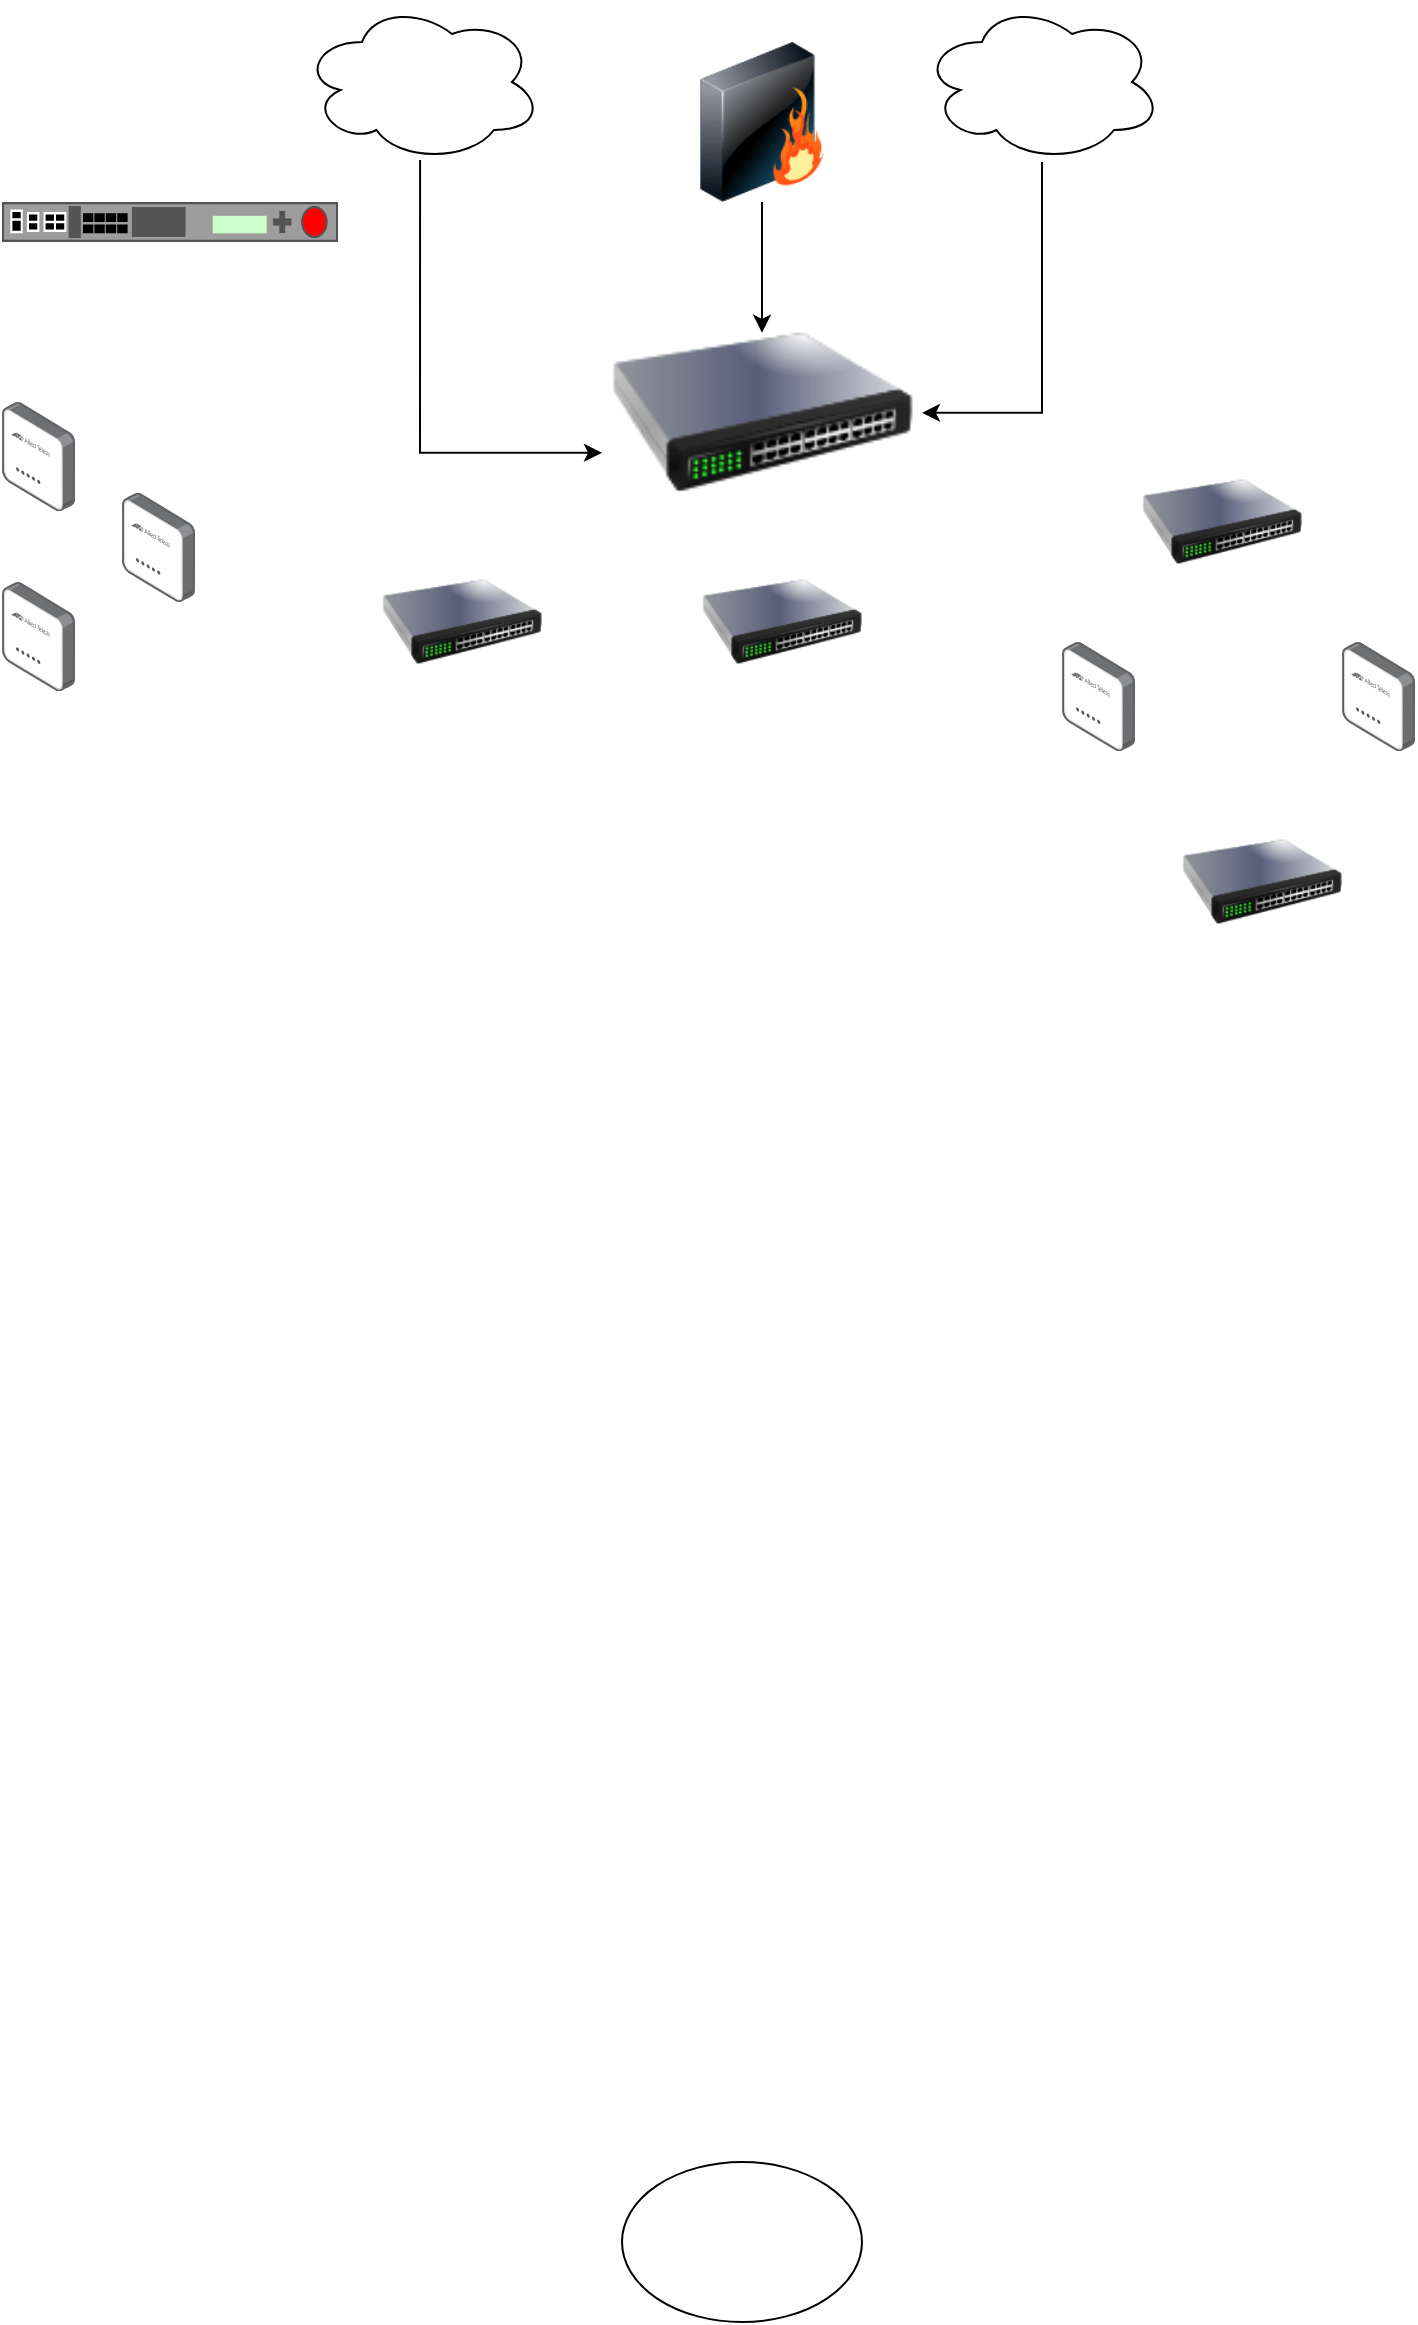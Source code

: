 <mxfile version="21.6.5" type="github">
  <diagram name="Página-1" id="N-Zo2V3EzzFGjjVJyWFQ">
    <mxGraphModel dx="880" dy="1653" grid="1" gridSize="10" guides="1" tooltips="1" connect="1" arrows="1" fold="1" page="1" pageScale="1" pageWidth="827" pageHeight="1169" math="0" shadow="0">
      <root>
        <mxCell id="0" />
        <mxCell id="1" parent="0" />
        <mxCell id="9dS-kEElkRCGM_xAuZ_m-1" value="" style="ellipse;whiteSpace=wrap;html=1;" parent="1" vertex="1">
          <mxGeometry x="350" y="610" width="120" height="80" as="geometry" />
        </mxCell>
        <mxCell id="oj2yIIpGTBHHqwQvLMFz-24" style="edgeStyle=orthogonalEdgeStyle;rounded=0;orthogonalLoop=1;jettySize=auto;html=1;entryX=0;entryY=0.75;entryDx=0;entryDy=0;exitX=0.492;exitY=0.988;exitDx=0;exitDy=0;exitPerimeter=0;" parent="1" source="oj2yIIpGTBHHqwQvLMFz-1" target="oj2yIIpGTBHHqwQvLMFz-4" edge="1">
          <mxGeometry relative="1" as="geometry" />
        </mxCell>
        <mxCell id="oj2yIIpGTBHHqwQvLMFz-1" value="" style="ellipse;shape=cloud;whiteSpace=wrap;html=1;" parent="1" vertex="1">
          <mxGeometry x="190" y="-470" width="120" height="80" as="geometry" />
        </mxCell>
        <mxCell id="oj2yIIpGTBHHqwQvLMFz-23" style="rounded=0;orthogonalLoop=1;jettySize=auto;html=1;entryX=1;entryY=0.5;entryDx=0;entryDy=0;edgeStyle=orthogonalEdgeStyle;" parent="1" source="oj2yIIpGTBHHqwQvLMFz-2" target="oj2yIIpGTBHHqwQvLMFz-4" edge="1">
          <mxGeometry relative="1" as="geometry" />
        </mxCell>
        <mxCell id="oj2yIIpGTBHHqwQvLMFz-2" value="" style="ellipse;shape=cloud;whiteSpace=wrap;html=1;" parent="1" vertex="1">
          <mxGeometry x="500" y="-470" width="120" height="80" as="geometry" />
        </mxCell>
        <mxCell id="oj2yIIpGTBHHqwQvLMFz-25" style="edgeStyle=orthogonalEdgeStyle;rounded=0;orthogonalLoop=1;jettySize=auto;html=1;" parent="1" source="oj2yIIpGTBHHqwQvLMFz-3" target="oj2yIIpGTBHHqwQvLMFz-4" edge="1">
          <mxGeometry relative="1" as="geometry" />
        </mxCell>
        <mxCell id="oj2yIIpGTBHHqwQvLMFz-3" value="" style="image;html=1;image=img/lib/clip_art/networking/Firewall_128x128.png" parent="1" vertex="1">
          <mxGeometry x="380" y="-450" width="80" height="80" as="geometry" />
        </mxCell>
        <mxCell id="oj2yIIpGTBHHqwQvLMFz-4" value="" style="image;html=1;image=img/lib/clip_art/networking/Switch_128x128.png;imageBorder=none;imageBackground=none;" parent="1" vertex="1">
          <mxGeometry x="340" y="-304.6" width="160" height="80" as="geometry" />
        </mxCell>
        <mxCell id="oj2yIIpGTBHHqwQvLMFz-10" value="" style="image;points=[];aspect=fixed;html=1;align=center;shadow=0;dashed=0;image=img/lib/allied_telesis/wireless/Access_Point_Indoor.svg;" parent="1" vertex="1">
          <mxGeometry x="40" y="-270" width="36.6" height="54.6" as="geometry" />
        </mxCell>
        <mxCell id="oj2yIIpGTBHHqwQvLMFz-11" value="" style="image;points=[];aspect=fixed;html=1;align=center;shadow=0;dashed=0;image=img/lib/allied_telesis/wireless/Access_Point_Indoor.svg;" parent="1" vertex="1">
          <mxGeometry x="40" y="-180" width="36.6" height="54.6" as="geometry" />
        </mxCell>
        <mxCell id="oj2yIIpGTBHHqwQvLMFz-12" value="" style="image;points=[];aspect=fixed;html=1;align=center;shadow=0;dashed=0;image=img/lib/allied_telesis/wireless/Access_Point_Indoor.svg;" parent="1" vertex="1">
          <mxGeometry x="100" y="-224.6" width="36.6" height="54.6" as="geometry" />
        </mxCell>
        <mxCell id="oj2yIIpGTBHHqwQvLMFz-13" value="" style="image;html=1;image=img/lib/clip_art/networking/Switch_128x128.png" parent="1" vertex="1">
          <mxGeometry x="230" y="-200" width="80" height="80" as="geometry" />
        </mxCell>
        <mxCell id="oj2yIIpGTBHHqwQvLMFz-14" value="" style="image;html=1;image=img/lib/clip_art/networking/Switch_128x128.png" parent="1" vertex="1">
          <mxGeometry x="390" y="-200" width="80" height="80" as="geometry" />
        </mxCell>
        <mxCell id="oj2yIIpGTBHHqwQvLMFz-15" value="" style="image;html=1;image=img/lib/clip_art/networking/Switch_128x128.png" parent="1" vertex="1">
          <mxGeometry x="630" y="-70" width="80" height="80" as="geometry" />
        </mxCell>
        <mxCell id="oj2yIIpGTBHHqwQvLMFz-16" value="" style="image;html=1;image=img/lib/clip_art/networking/Switch_128x128.png" parent="1" vertex="1">
          <mxGeometry x="610" y="-250" width="80" height="80" as="geometry" />
        </mxCell>
        <mxCell id="oj2yIIpGTBHHqwQvLMFz-17" value="" style="image;points=[];aspect=fixed;html=1;align=center;shadow=0;dashed=0;image=img/lib/allied_telesis/wireless/Access_Point_Indoor.svg;" parent="1" vertex="1">
          <mxGeometry x="570" y="-150" width="36.6" height="54.6" as="geometry" />
        </mxCell>
        <mxCell id="oj2yIIpGTBHHqwQvLMFz-18" value="" style="image;points=[];aspect=fixed;html=1;align=center;shadow=0;dashed=0;image=img/lib/allied_telesis/wireless/Access_Point_Indoor.svg;" parent="1" vertex="1">
          <mxGeometry x="710" y="-150" width="36.6" height="54.6" as="geometry" />
        </mxCell>
        <mxCell id="oj2yIIpGTBHHqwQvLMFz-21" value="" style="strokeColor=#666666;html=1;labelPosition=right;align=left;spacingLeft=15;shadow=0;dashed=0;outlineConnect=0;shape=mxgraph.rack.f5.big_ip_5x00;" parent="1" vertex="1">
          <mxGeometry x="40" y="-370" width="168" height="20" as="geometry" />
        </mxCell>
      </root>
    </mxGraphModel>
  </diagram>
</mxfile>
